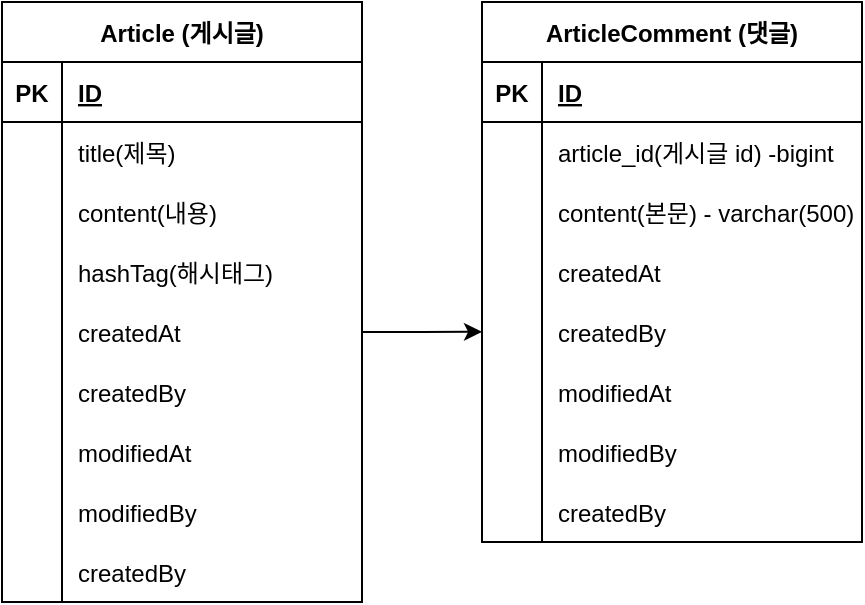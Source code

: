 <mxfile version="20.7.4" type="github">
  <diagram id="OwO4yS9bW_4lTcXqyzmF" name="페이지-1">
    <mxGraphModel dx="780" dy="414" grid="1" gridSize="10" guides="1" tooltips="1" connect="1" arrows="1" fold="1" page="1" pageScale="1" pageWidth="526" pageHeight="469" math="0" shadow="0">
      <root>
        <mxCell id="0" />
        <mxCell id="1" parent="0" />
        <mxCell id="6bdgPJp6Vkw2izHmAXjf-1" value="Article (게시글)" style="shape=table;startSize=30;container=1;collapsible=1;childLayout=tableLayout;fixedRows=1;rowLines=0;fontStyle=1;align=center;resizeLast=1;" vertex="1" parent="1">
          <mxGeometry x="50" y="70" width="180" height="300" as="geometry" />
        </mxCell>
        <mxCell id="6bdgPJp6Vkw2izHmAXjf-2" value="" style="shape=tableRow;horizontal=0;startSize=0;swimlaneHead=0;swimlaneBody=0;fillColor=none;collapsible=0;dropTarget=0;points=[[0,0.5],[1,0.5]];portConstraint=eastwest;top=0;left=0;right=0;bottom=1;" vertex="1" parent="6bdgPJp6Vkw2izHmAXjf-1">
          <mxGeometry y="30" width="180" height="30" as="geometry" />
        </mxCell>
        <mxCell id="6bdgPJp6Vkw2izHmAXjf-3" value="PK" style="shape=partialRectangle;connectable=0;fillColor=none;top=0;left=0;bottom=0;right=0;fontStyle=1;overflow=hidden;" vertex="1" parent="6bdgPJp6Vkw2izHmAXjf-2">
          <mxGeometry width="30" height="30" as="geometry">
            <mxRectangle width="30" height="30" as="alternateBounds" />
          </mxGeometry>
        </mxCell>
        <mxCell id="6bdgPJp6Vkw2izHmAXjf-4" value="ID" style="shape=partialRectangle;connectable=0;fillColor=none;top=0;left=0;bottom=0;right=0;align=left;spacingLeft=6;fontStyle=5;overflow=hidden;" vertex="1" parent="6bdgPJp6Vkw2izHmAXjf-2">
          <mxGeometry x="30" width="150" height="30" as="geometry">
            <mxRectangle width="150" height="30" as="alternateBounds" />
          </mxGeometry>
        </mxCell>
        <mxCell id="6bdgPJp6Vkw2izHmAXjf-5" value="" style="shape=tableRow;horizontal=0;startSize=0;swimlaneHead=0;swimlaneBody=0;fillColor=none;collapsible=0;dropTarget=0;points=[[0,0.5],[1,0.5]];portConstraint=eastwest;top=0;left=0;right=0;bottom=0;" vertex="1" parent="6bdgPJp6Vkw2izHmAXjf-1">
          <mxGeometry y="60" width="180" height="30" as="geometry" />
        </mxCell>
        <mxCell id="6bdgPJp6Vkw2izHmAXjf-6" value="" style="shape=partialRectangle;connectable=0;fillColor=none;top=0;left=0;bottom=0;right=0;editable=1;overflow=hidden;" vertex="1" parent="6bdgPJp6Vkw2izHmAXjf-5">
          <mxGeometry width="30" height="30" as="geometry">
            <mxRectangle width="30" height="30" as="alternateBounds" />
          </mxGeometry>
        </mxCell>
        <mxCell id="6bdgPJp6Vkw2izHmAXjf-7" value="title(제목)" style="shape=partialRectangle;connectable=0;fillColor=none;top=0;left=0;bottom=0;right=0;align=left;spacingLeft=6;overflow=hidden;" vertex="1" parent="6bdgPJp6Vkw2izHmAXjf-5">
          <mxGeometry x="30" width="150" height="30" as="geometry">
            <mxRectangle width="150" height="30" as="alternateBounds" />
          </mxGeometry>
        </mxCell>
        <mxCell id="6bdgPJp6Vkw2izHmAXjf-8" value="" style="shape=tableRow;horizontal=0;startSize=0;swimlaneHead=0;swimlaneBody=0;fillColor=none;collapsible=0;dropTarget=0;points=[[0,0.5],[1,0.5]];portConstraint=eastwest;top=0;left=0;right=0;bottom=0;" vertex="1" parent="6bdgPJp6Vkw2izHmAXjf-1">
          <mxGeometry y="90" width="180" height="30" as="geometry" />
        </mxCell>
        <mxCell id="6bdgPJp6Vkw2izHmAXjf-9" value="" style="shape=partialRectangle;connectable=0;fillColor=none;top=0;left=0;bottom=0;right=0;editable=1;overflow=hidden;" vertex="1" parent="6bdgPJp6Vkw2izHmAXjf-8">
          <mxGeometry width="30" height="30" as="geometry">
            <mxRectangle width="30" height="30" as="alternateBounds" />
          </mxGeometry>
        </mxCell>
        <mxCell id="6bdgPJp6Vkw2izHmAXjf-10" value="content(내용)" style="shape=partialRectangle;connectable=0;fillColor=none;top=0;left=0;bottom=0;right=0;align=left;spacingLeft=6;overflow=hidden;" vertex="1" parent="6bdgPJp6Vkw2izHmAXjf-8">
          <mxGeometry x="30" width="150" height="30" as="geometry">
            <mxRectangle width="150" height="30" as="alternateBounds" />
          </mxGeometry>
        </mxCell>
        <mxCell id="6bdgPJp6Vkw2izHmAXjf-11" value="" style="shape=tableRow;horizontal=0;startSize=0;swimlaneHead=0;swimlaneBody=0;fillColor=none;collapsible=0;dropTarget=0;points=[[0,0.5],[1,0.5]];portConstraint=eastwest;top=0;left=0;right=0;bottom=0;" vertex="1" parent="6bdgPJp6Vkw2izHmAXjf-1">
          <mxGeometry y="120" width="180" height="30" as="geometry" />
        </mxCell>
        <mxCell id="6bdgPJp6Vkw2izHmAXjf-12" value="" style="shape=partialRectangle;connectable=0;fillColor=none;top=0;left=0;bottom=0;right=0;editable=1;overflow=hidden;" vertex="1" parent="6bdgPJp6Vkw2izHmAXjf-11">
          <mxGeometry width="30" height="30" as="geometry">
            <mxRectangle width="30" height="30" as="alternateBounds" />
          </mxGeometry>
        </mxCell>
        <mxCell id="6bdgPJp6Vkw2izHmAXjf-13" value="hashTag(해시태그)" style="shape=partialRectangle;connectable=0;fillColor=none;top=0;left=0;bottom=0;right=0;align=left;spacingLeft=6;overflow=hidden;" vertex="1" parent="6bdgPJp6Vkw2izHmAXjf-11">
          <mxGeometry x="30" width="150" height="30" as="geometry">
            <mxRectangle width="150" height="30" as="alternateBounds" />
          </mxGeometry>
        </mxCell>
        <mxCell id="6bdgPJp6Vkw2izHmAXjf-14" value="" style="shape=tableRow;horizontal=0;startSize=0;swimlaneHead=0;swimlaneBody=0;fillColor=none;collapsible=0;dropTarget=0;points=[[0,0.5],[1,0.5]];portConstraint=eastwest;top=0;left=0;right=0;bottom=0;" vertex="1" parent="6bdgPJp6Vkw2izHmAXjf-1">
          <mxGeometry y="150" width="180" height="30" as="geometry" />
        </mxCell>
        <mxCell id="6bdgPJp6Vkw2izHmAXjf-15" value="" style="shape=partialRectangle;connectable=0;fillColor=none;top=0;left=0;bottom=0;right=0;editable=1;overflow=hidden;" vertex="1" parent="6bdgPJp6Vkw2izHmAXjf-14">
          <mxGeometry width="30" height="30" as="geometry">
            <mxRectangle width="30" height="30" as="alternateBounds" />
          </mxGeometry>
        </mxCell>
        <mxCell id="6bdgPJp6Vkw2izHmAXjf-16" value="createdAt" style="shape=partialRectangle;connectable=0;fillColor=none;top=0;left=0;bottom=0;right=0;align=left;spacingLeft=6;overflow=hidden;" vertex="1" parent="6bdgPJp6Vkw2izHmAXjf-14">
          <mxGeometry x="30" width="150" height="30" as="geometry">
            <mxRectangle width="150" height="30" as="alternateBounds" />
          </mxGeometry>
        </mxCell>
        <mxCell id="6bdgPJp6Vkw2izHmAXjf-17" value="" style="shape=tableRow;horizontal=0;startSize=0;swimlaneHead=0;swimlaneBody=0;fillColor=none;collapsible=0;dropTarget=0;points=[[0,0.5],[1,0.5]];portConstraint=eastwest;top=0;left=0;right=0;bottom=0;" vertex="1" parent="6bdgPJp6Vkw2izHmAXjf-1">
          <mxGeometry y="180" width="180" height="30" as="geometry" />
        </mxCell>
        <mxCell id="6bdgPJp6Vkw2izHmAXjf-18" value="" style="shape=partialRectangle;connectable=0;fillColor=none;top=0;left=0;bottom=0;right=0;editable=1;overflow=hidden;" vertex="1" parent="6bdgPJp6Vkw2izHmAXjf-17">
          <mxGeometry width="30" height="30" as="geometry">
            <mxRectangle width="30" height="30" as="alternateBounds" />
          </mxGeometry>
        </mxCell>
        <mxCell id="6bdgPJp6Vkw2izHmAXjf-19" value="createdBy" style="shape=partialRectangle;connectable=0;fillColor=none;top=0;left=0;bottom=0;right=0;align=left;spacingLeft=6;overflow=hidden;" vertex="1" parent="6bdgPJp6Vkw2izHmAXjf-17">
          <mxGeometry x="30" width="150" height="30" as="geometry">
            <mxRectangle width="150" height="30" as="alternateBounds" />
          </mxGeometry>
        </mxCell>
        <mxCell id="6bdgPJp6Vkw2izHmAXjf-20" value="" style="shape=tableRow;horizontal=0;startSize=0;swimlaneHead=0;swimlaneBody=0;fillColor=none;collapsible=0;dropTarget=0;points=[[0,0.5],[1,0.5]];portConstraint=eastwest;top=0;left=0;right=0;bottom=0;" vertex="1" parent="6bdgPJp6Vkw2izHmAXjf-1">
          <mxGeometry y="210" width="180" height="30" as="geometry" />
        </mxCell>
        <mxCell id="6bdgPJp6Vkw2izHmAXjf-21" value="" style="shape=partialRectangle;connectable=0;fillColor=none;top=0;left=0;bottom=0;right=0;editable=1;overflow=hidden;" vertex="1" parent="6bdgPJp6Vkw2izHmAXjf-20">
          <mxGeometry width="30" height="30" as="geometry">
            <mxRectangle width="30" height="30" as="alternateBounds" />
          </mxGeometry>
        </mxCell>
        <mxCell id="6bdgPJp6Vkw2izHmAXjf-22" value="modifiedAt" style="shape=partialRectangle;connectable=0;fillColor=none;top=0;left=0;bottom=0;right=0;align=left;spacingLeft=6;overflow=hidden;" vertex="1" parent="6bdgPJp6Vkw2izHmAXjf-20">
          <mxGeometry x="30" width="150" height="30" as="geometry">
            <mxRectangle width="150" height="30" as="alternateBounds" />
          </mxGeometry>
        </mxCell>
        <mxCell id="6bdgPJp6Vkw2izHmAXjf-23" value="" style="shape=tableRow;horizontal=0;startSize=0;swimlaneHead=0;swimlaneBody=0;fillColor=none;collapsible=0;dropTarget=0;points=[[0,0.5],[1,0.5]];portConstraint=eastwest;top=0;left=0;right=0;bottom=0;" vertex="1" parent="6bdgPJp6Vkw2izHmAXjf-1">
          <mxGeometry y="240" width="180" height="30" as="geometry" />
        </mxCell>
        <mxCell id="6bdgPJp6Vkw2izHmAXjf-24" value="" style="shape=partialRectangle;connectable=0;fillColor=none;top=0;left=0;bottom=0;right=0;editable=1;overflow=hidden;" vertex="1" parent="6bdgPJp6Vkw2izHmAXjf-23">
          <mxGeometry width="30" height="30" as="geometry">
            <mxRectangle width="30" height="30" as="alternateBounds" />
          </mxGeometry>
        </mxCell>
        <mxCell id="6bdgPJp6Vkw2izHmAXjf-25" value="modifiedBy" style="shape=partialRectangle;connectable=0;fillColor=none;top=0;left=0;bottom=0;right=0;align=left;spacingLeft=6;overflow=hidden;" vertex="1" parent="6bdgPJp6Vkw2izHmAXjf-23">
          <mxGeometry x="30" width="150" height="30" as="geometry">
            <mxRectangle width="150" height="30" as="alternateBounds" />
          </mxGeometry>
        </mxCell>
        <mxCell id="6bdgPJp6Vkw2izHmAXjf-26" value="" style="shape=tableRow;horizontal=0;startSize=0;swimlaneHead=0;swimlaneBody=0;fillColor=none;collapsible=0;dropTarget=0;points=[[0,0.5],[1,0.5]];portConstraint=eastwest;top=0;left=0;right=0;bottom=0;" vertex="1" parent="6bdgPJp6Vkw2izHmAXjf-1">
          <mxGeometry y="270" width="180" height="30" as="geometry" />
        </mxCell>
        <mxCell id="6bdgPJp6Vkw2izHmAXjf-27" value="" style="shape=partialRectangle;connectable=0;fillColor=none;top=0;left=0;bottom=0;right=0;editable=1;overflow=hidden;" vertex="1" parent="6bdgPJp6Vkw2izHmAXjf-26">
          <mxGeometry width="30" height="30" as="geometry">
            <mxRectangle width="30" height="30" as="alternateBounds" />
          </mxGeometry>
        </mxCell>
        <mxCell id="6bdgPJp6Vkw2izHmAXjf-28" value="createdBy" style="shape=partialRectangle;connectable=0;fillColor=none;top=0;left=0;bottom=0;right=0;align=left;spacingLeft=6;overflow=hidden;" vertex="1" parent="6bdgPJp6Vkw2izHmAXjf-26">
          <mxGeometry x="30" width="150" height="30" as="geometry">
            <mxRectangle width="150" height="30" as="alternateBounds" />
          </mxGeometry>
        </mxCell>
        <mxCell id="6bdgPJp6Vkw2izHmAXjf-29" value="ArticleComment (댓글)" style="shape=table;startSize=30;container=1;collapsible=1;childLayout=tableLayout;fixedRows=1;rowLines=0;fontStyle=1;align=center;resizeLast=1;" vertex="1" parent="1">
          <mxGeometry x="290" y="70" width="190" height="270" as="geometry" />
        </mxCell>
        <mxCell id="6bdgPJp6Vkw2izHmAXjf-30" value="" style="shape=tableRow;horizontal=0;startSize=0;swimlaneHead=0;swimlaneBody=0;fillColor=none;collapsible=0;dropTarget=0;points=[[0,0.5],[1,0.5]];portConstraint=eastwest;top=0;left=0;right=0;bottom=1;" vertex="1" parent="6bdgPJp6Vkw2izHmAXjf-29">
          <mxGeometry y="30" width="190" height="30" as="geometry" />
        </mxCell>
        <mxCell id="6bdgPJp6Vkw2izHmAXjf-31" value="PK" style="shape=partialRectangle;connectable=0;fillColor=none;top=0;left=0;bottom=0;right=0;fontStyle=1;overflow=hidden;" vertex="1" parent="6bdgPJp6Vkw2izHmAXjf-30">
          <mxGeometry width="30" height="30" as="geometry">
            <mxRectangle width="30" height="30" as="alternateBounds" />
          </mxGeometry>
        </mxCell>
        <mxCell id="6bdgPJp6Vkw2izHmAXjf-32" value="ID" style="shape=partialRectangle;connectable=0;fillColor=none;top=0;left=0;bottom=0;right=0;align=left;spacingLeft=6;fontStyle=5;overflow=hidden;" vertex="1" parent="6bdgPJp6Vkw2izHmAXjf-30">
          <mxGeometry x="30" width="160" height="30" as="geometry">
            <mxRectangle width="160" height="30" as="alternateBounds" />
          </mxGeometry>
        </mxCell>
        <mxCell id="6bdgPJp6Vkw2izHmAXjf-33" value="" style="shape=tableRow;horizontal=0;startSize=0;swimlaneHead=0;swimlaneBody=0;fillColor=none;collapsible=0;dropTarget=0;points=[[0,0.5],[1,0.5]];portConstraint=eastwest;top=0;left=0;right=0;bottom=0;" vertex="1" parent="6bdgPJp6Vkw2izHmAXjf-29">
          <mxGeometry y="60" width="190" height="30" as="geometry" />
        </mxCell>
        <mxCell id="6bdgPJp6Vkw2izHmAXjf-34" value="" style="shape=partialRectangle;connectable=0;fillColor=none;top=0;left=0;bottom=0;right=0;editable=1;overflow=hidden;" vertex="1" parent="6bdgPJp6Vkw2izHmAXjf-33">
          <mxGeometry width="30" height="30" as="geometry">
            <mxRectangle width="30" height="30" as="alternateBounds" />
          </mxGeometry>
        </mxCell>
        <mxCell id="6bdgPJp6Vkw2izHmAXjf-35" value="article_id(게시글 id) -bigint" style="shape=partialRectangle;connectable=0;fillColor=none;top=0;left=0;bottom=0;right=0;align=left;spacingLeft=6;overflow=hidden;" vertex="1" parent="6bdgPJp6Vkw2izHmAXjf-33">
          <mxGeometry x="30" width="160" height="30" as="geometry">
            <mxRectangle width="160" height="30" as="alternateBounds" />
          </mxGeometry>
        </mxCell>
        <mxCell id="6bdgPJp6Vkw2izHmAXjf-36" value="" style="shape=tableRow;horizontal=0;startSize=0;swimlaneHead=0;swimlaneBody=0;fillColor=none;collapsible=0;dropTarget=0;points=[[0,0.5],[1,0.5]];portConstraint=eastwest;top=0;left=0;right=0;bottom=0;" vertex="1" parent="6bdgPJp6Vkw2izHmAXjf-29">
          <mxGeometry y="90" width="190" height="30" as="geometry" />
        </mxCell>
        <mxCell id="6bdgPJp6Vkw2izHmAXjf-37" value="" style="shape=partialRectangle;connectable=0;fillColor=none;top=0;left=0;bottom=0;right=0;editable=1;overflow=hidden;" vertex="1" parent="6bdgPJp6Vkw2izHmAXjf-36">
          <mxGeometry width="30" height="30" as="geometry">
            <mxRectangle width="30" height="30" as="alternateBounds" />
          </mxGeometry>
        </mxCell>
        <mxCell id="6bdgPJp6Vkw2izHmAXjf-38" value="content(본문) - varchar(500)" style="shape=partialRectangle;connectable=0;fillColor=none;top=0;left=0;bottom=0;right=0;align=left;spacingLeft=6;overflow=hidden;" vertex="1" parent="6bdgPJp6Vkw2izHmAXjf-36">
          <mxGeometry x="30" width="160" height="30" as="geometry">
            <mxRectangle width="160" height="30" as="alternateBounds" />
          </mxGeometry>
        </mxCell>
        <mxCell id="6bdgPJp6Vkw2izHmAXjf-39" value="" style="shape=tableRow;horizontal=0;startSize=0;swimlaneHead=0;swimlaneBody=0;fillColor=none;collapsible=0;dropTarget=0;points=[[0,0.5],[1,0.5]];portConstraint=eastwest;top=0;left=0;right=0;bottom=0;" vertex="1" parent="6bdgPJp6Vkw2izHmAXjf-29">
          <mxGeometry y="120" width="190" height="30" as="geometry" />
        </mxCell>
        <mxCell id="6bdgPJp6Vkw2izHmAXjf-40" value="" style="shape=partialRectangle;connectable=0;fillColor=none;top=0;left=0;bottom=0;right=0;editable=1;overflow=hidden;" vertex="1" parent="6bdgPJp6Vkw2izHmAXjf-39">
          <mxGeometry width="30" height="30" as="geometry">
            <mxRectangle width="30" height="30" as="alternateBounds" />
          </mxGeometry>
        </mxCell>
        <mxCell id="6bdgPJp6Vkw2izHmAXjf-41" value="createdAt" style="shape=partialRectangle;connectable=0;fillColor=none;top=0;left=0;bottom=0;right=0;align=left;spacingLeft=6;overflow=hidden;" vertex="1" parent="6bdgPJp6Vkw2izHmAXjf-39">
          <mxGeometry x="30" width="160" height="30" as="geometry">
            <mxRectangle width="160" height="30" as="alternateBounds" />
          </mxGeometry>
        </mxCell>
        <mxCell id="6bdgPJp6Vkw2izHmAXjf-42" value="" style="shape=tableRow;horizontal=0;startSize=0;swimlaneHead=0;swimlaneBody=0;fillColor=none;collapsible=0;dropTarget=0;points=[[0,0.5],[1,0.5]];portConstraint=eastwest;top=0;left=0;right=0;bottom=0;" vertex="1" parent="6bdgPJp6Vkw2izHmAXjf-29">
          <mxGeometry y="150" width="190" height="30" as="geometry" />
        </mxCell>
        <mxCell id="6bdgPJp6Vkw2izHmAXjf-43" value="" style="shape=partialRectangle;connectable=0;fillColor=none;top=0;left=0;bottom=0;right=0;editable=1;overflow=hidden;" vertex="1" parent="6bdgPJp6Vkw2izHmAXjf-42">
          <mxGeometry width="30" height="30" as="geometry">
            <mxRectangle width="30" height="30" as="alternateBounds" />
          </mxGeometry>
        </mxCell>
        <mxCell id="6bdgPJp6Vkw2izHmAXjf-44" value="createdBy" style="shape=partialRectangle;connectable=0;fillColor=none;top=0;left=0;bottom=0;right=0;align=left;spacingLeft=6;overflow=hidden;" vertex="1" parent="6bdgPJp6Vkw2izHmAXjf-42">
          <mxGeometry x="30" width="160" height="30" as="geometry">
            <mxRectangle width="160" height="30" as="alternateBounds" />
          </mxGeometry>
        </mxCell>
        <mxCell id="6bdgPJp6Vkw2izHmAXjf-45" value="" style="shape=tableRow;horizontal=0;startSize=0;swimlaneHead=0;swimlaneBody=0;fillColor=none;collapsible=0;dropTarget=0;points=[[0,0.5],[1,0.5]];portConstraint=eastwest;top=0;left=0;right=0;bottom=0;" vertex="1" parent="6bdgPJp6Vkw2izHmAXjf-29">
          <mxGeometry y="180" width="190" height="30" as="geometry" />
        </mxCell>
        <mxCell id="6bdgPJp6Vkw2izHmAXjf-46" value="" style="shape=partialRectangle;connectable=0;fillColor=none;top=0;left=0;bottom=0;right=0;editable=1;overflow=hidden;" vertex="1" parent="6bdgPJp6Vkw2izHmAXjf-45">
          <mxGeometry width="30" height="30" as="geometry">
            <mxRectangle width="30" height="30" as="alternateBounds" />
          </mxGeometry>
        </mxCell>
        <mxCell id="6bdgPJp6Vkw2izHmAXjf-47" value="modifiedAt" style="shape=partialRectangle;connectable=0;fillColor=none;top=0;left=0;bottom=0;right=0;align=left;spacingLeft=6;overflow=hidden;" vertex="1" parent="6bdgPJp6Vkw2izHmAXjf-45">
          <mxGeometry x="30" width="160" height="30" as="geometry">
            <mxRectangle width="160" height="30" as="alternateBounds" />
          </mxGeometry>
        </mxCell>
        <mxCell id="6bdgPJp6Vkw2izHmAXjf-48" value="" style="shape=tableRow;horizontal=0;startSize=0;swimlaneHead=0;swimlaneBody=0;fillColor=none;collapsible=0;dropTarget=0;points=[[0,0.5],[1,0.5]];portConstraint=eastwest;top=0;left=0;right=0;bottom=0;" vertex="1" parent="6bdgPJp6Vkw2izHmAXjf-29">
          <mxGeometry y="210" width="190" height="30" as="geometry" />
        </mxCell>
        <mxCell id="6bdgPJp6Vkw2izHmAXjf-49" value="" style="shape=partialRectangle;connectable=0;fillColor=none;top=0;left=0;bottom=0;right=0;editable=1;overflow=hidden;" vertex="1" parent="6bdgPJp6Vkw2izHmAXjf-48">
          <mxGeometry width="30" height="30" as="geometry">
            <mxRectangle width="30" height="30" as="alternateBounds" />
          </mxGeometry>
        </mxCell>
        <mxCell id="6bdgPJp6Vkw2izHmAXjf-50" value="modifiedBy" style="shape=partialRectangle;connectable=0;fillColor=none;top=0;left=0;bottom=0;right=0;align=left;spacingLeft=6;overflow=hidden;" vertex="1" parent="6bdgPJp6Vkw2izHmAXjf-48">
          <mxGeometry x="30" width="160" height="30" as="geometry">
            <mxRectangle width="160" height="30" as="alternateBounds" />
          </mxGeometry>
        </mxCell>
        <mxCell id="6bdgPJp6Vkw2izHmAXjf-51" value="" style="shape=tableRow;horizontal=0;startSize=0;swimlaneHead=0;swimlaneBody=0;fillColor=none;collapsible=0;dropTarget=0;points=[[0,0.5],[1,0.5]];portConstraint=eastwest;top=0;left=0;right=0;bottom=0;" vertex="1" parent="6bdgPJp6Vkw2izHmAXjf-29">
          <mxGeometry y="240" width="190" height="30" as="geometry" />
        </mxCell>
        <mxCell id="6bdgPJp6Vkw2izHmAXjf-52" value="" style="shape=partialRectangle;connectable=0;fillColor=none;top=0;left=0;bottom=0;right=0;editable=1;overflow=hidden;" vertex="1" parent="6bdgPJp6Vkw2izHmAXjf-51">
          <mxGeometry width="30" height="30" as="geometry">
            <mxRectangle width="30" height="30" as="alternateBounds" />
          </mxGeometry>
        </mxCell>
        <mxCell id="6bdgPJp6Vkw2izHmAXjf-53" value="createdBy" style="shape=partialRectangle;connectable=0;fillColor=none;top=0;left=0;bottom=0;right=0;align=left;spacingLeft=6;overflow=hidden;" vertex="1" parent="6bdgPJp6Vkw2izHmAXjf-51">
          <mxGeometry x="30" width="160" height="30" as="geometry">
            <mxRectangle width="160" height="30" as="alternateBounds" />
          </mxGeometry>
        </mxCell>
        <mxCell id="6bdgPJp6Vkw2izHmAXjf-54" style="edgeStyle=orthogonalEdgeStyle;rounded=0;orthogonalLoop=1;jettySize=auto;html=1;exitX=1;exitY=0.5;exitDx=0;exitDy=0;" edge="1" parent="1" source="6bdgPJp6Vkw2izHmAXjf-14">
          <mxGeometry relative="1" as="geometry">
            <mxPoint x="290" y="234.909" as="targetPoint" />
          </mxGeometry>
        </mxCell>
      </root>
    </mxGraphModel>
  </diagram>
</mxfile>
